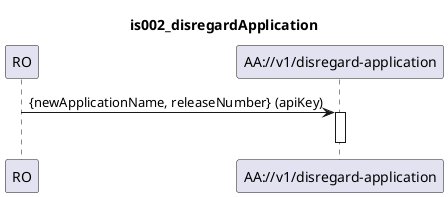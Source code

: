 @startuml is002_disregardApplication
skinparam responseMessageBelowArrow true

title
is002_disregardApplication
end title

participant "RO" as ro
participant "AA://v1/disregard-application" as aa

ro -> aa : {newApplicationName, releaseNumber} (apiKey)
activate aa

deactivate aa

@enduml